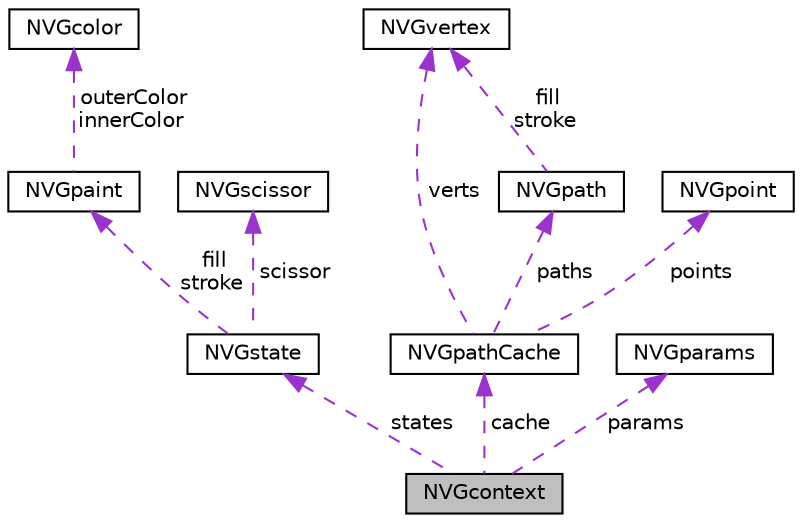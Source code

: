 digraph "NVGcontext"
{
  edge [fontname="Helvetica",fontsize="10",labelfontname="Helvetica",labelfontsize="10"];
  node [fontname="Helvetica",fontsize="10",shape=record];
  Node1 [label="NVGcontext",height=0.2,width=0.4,color="black", fillcolor="grey75", style="filled", fontcolor="black"];
  Node2 -> Node1 [dir="back",color="darkorchid3",fontsize="10",style="dashed",label=" states" ,fontname="Helvetica"];
  Node2 [label="NVGstate",height=0.2,width=0.4,color="black", fillcolor="white", style="filled",URL="$struct_n_v_gstate.html"];
  Node3 -> Node2 [dir="back",color="darkorchid3",fontsize="10",style="dashed",label=" fill\nstroke" ,fontname="Helvetica"];
  Node3 [label="NVGpaint",height=0.2,width=0.4,color="black", fillcolor="white", style="filled",URL="$struct_n_v_gpaint.html"];
  Node4 -> Node3 [dir="back",color="darkorchid3",fontsize="10",style="dashed",label=" outerColor\ninnerColor" ,fontname="Helvetica"];
  Node4 [label="NVGcolor",height=0.2,width=0.4,color="black", fillcolor="white", style="filled",URL="$struct_n_v_gcolor.html"];
  Node5 -> Node2 [dir="back",color="darkorchid3",fontsize="10",style="dashed",label=" scissor" ,fontname="Helvetica"];
  Node5 [label="NVGscissor",height=0.2,width=0.4,color="black", fillcolor="white", style="filled",URL="$struct_n_v_gscissor.html"];
  Node6 -> Node1 [dir="back",color="darkorchid3",fontsize="10",style="dashed",label=" cache" ,fontname="Helvetica"];
  Node6 [label="NVGpathCache",height=0.2,width=0.4,color="black", fillcolor="white", style="filled",URL="$struct_n_v_gpath_cache.html"];
  Node7 -> Node6 [dir="back",color="darkorchid3",fontsize="10",style="dashed",label=" paths" ,fontname="Helvetica"];
  Node7 [label="NVGpath",height=0.2,width=0.4,color="black", fillcolor="white", style="filled",URL="$struct_n_v_gpath.html"];
  Node8 -> Node7 [dir="back",color="darkorchid3",fontsize="10",style="dashed",label=" fill\nstroke" ,fontname="Helvetica"];
  Node8 [label="NVGvertex",height=0.2,width=0.4,color="black", fillcolor="white", style="filled",URL="$struct_n_v_gvertex.html"];
  Node9 -> Node6 [dir="back",color="darkorchid3",fontsize="10",style="dashed",label=" points" ,fontname="Helvetica"];
  Node9 [label="NVGpoint",height=0.2,width=0.4,color="black", fillcolor="white", style="filled",URL="$struct_n_v_gpoint.html"];
  Node8 -> Node6 [dir="back",color="darkorchid3",fontsize="10",style="dashed",label=" verts" ,fontname="Helvetica"];
  Node10 -> Node1 [dir="back",color="darkorchid3",fontsize="10",style="dashed",label=" params" ,fontname="Helvetica"];
  Node10 [label="NVGparams",height=0.2,width=0.4,color="black", fillcolor="white", style="filled",URL="$struct_n_v_gparams.html"];
}
